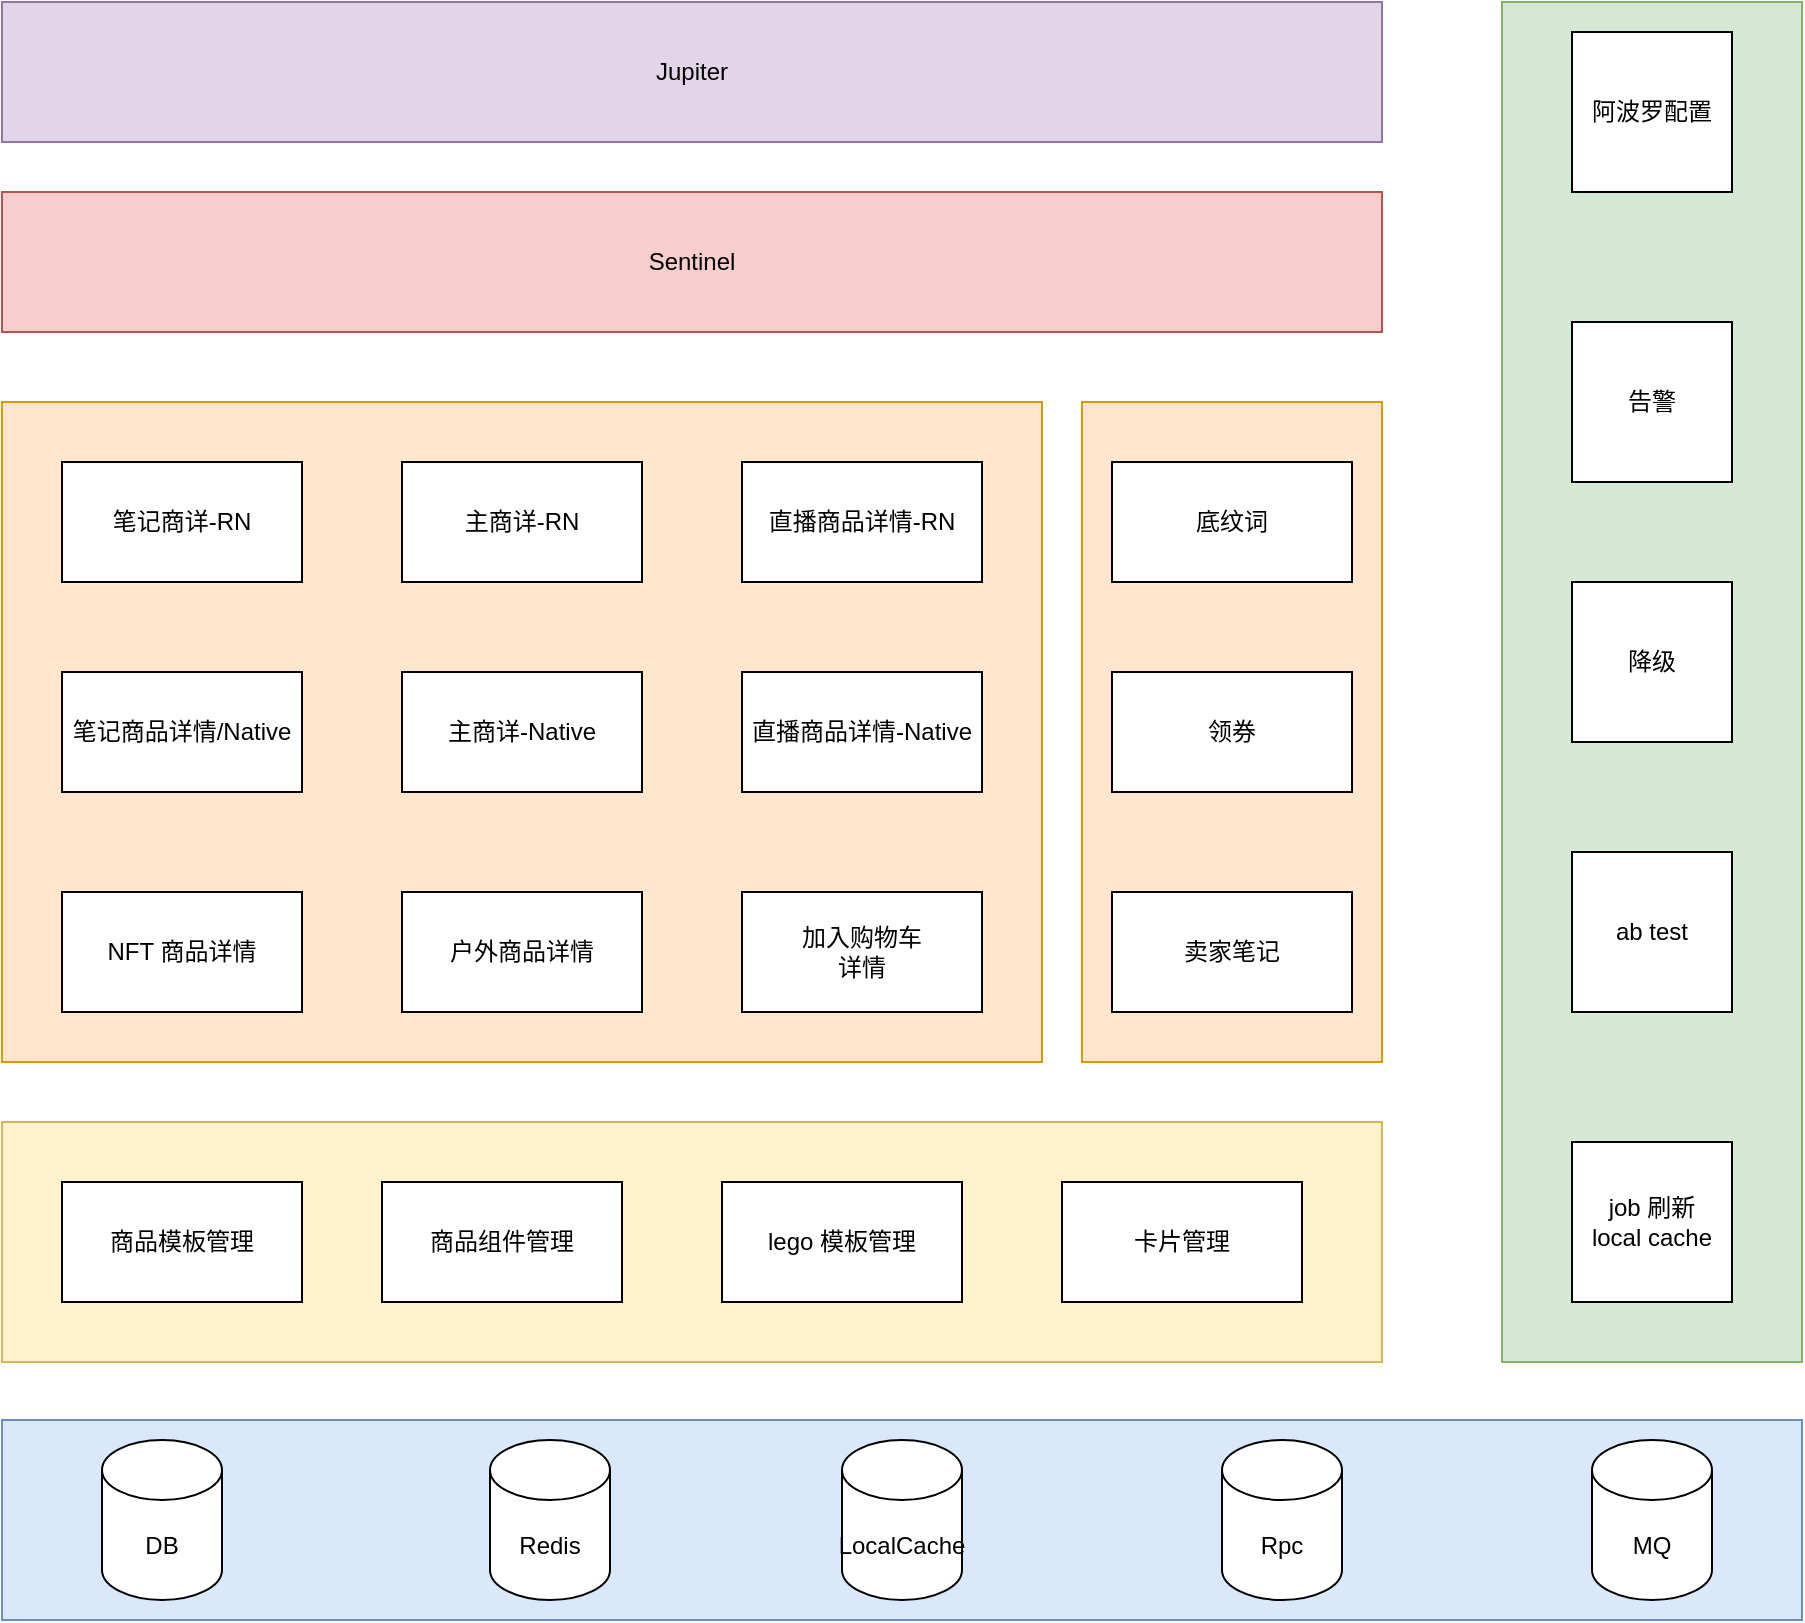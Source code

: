 <mxfile version="21.1.7" type="github">
  <diagram id="jMxdvuOTT5mubzCPgvYy" name="第 1 页">
    <mxGraphModel dx="1434" dy="686" grid="1" gridSize="10" guides="1" tooltips="1" connect="1" arrows="1" fold="1" page="1" pageScale="1" pageWidth="827" pageHeight="1169" math="0" shadow="0">
      <root>
        <mxCell id="0" />
        <mxCell id="1" parent="0" />
        <mxCell id="2N2f7JUQtTN6OCUH74r--1" value="Jupiter" style="rounded=0;whiteSpace=wrap;html=1;fillColor=#e1d5e7;strokeColor=#9673a6;" parent="1" vertex="1">
          <mxGeometry x="170" y="460" width="690" height="70" as="geometry" />
        </mxCell>
        <mxCell id="2N2f7JUQtTN6OCUH74r--3" value="Sentinel" style="rounded=0;whiteSpace=wrap;html=1;fillColor=#f8cecc;strokeColor=#b85450;" parent="1" vertex="1">
          <mxGeometry x="170" y="555" width="690" height="70" as="geometry" />
        </mxCell>
        <mxCell id="2N2f7JUQtTN6OCUH74r--5" value="" style="rounded=0;whiteSpace=wrap;html=1;fillColor=#ffe6cc;strokeColor=#d79b00;" parent="1" vertex="1">
          <mxGeometry x="170" y="660" width="520" height="330" as="geometry" />
        </mxCell>
        <mxCell id="2N2f7JUQtTN6OCUH74r--6" value="笔记商详-RN" style="rounded=0;whiteSpace=wrap;html=1;" parent="1" vertex="1">
          <mxGeometry x="200" y="690" width="120" height="60" as="geometry" />
        </mxCell>
        <mxCell id="2N2f7JUQtTN6OCUH74r--7" value="主商详-RN" style="rounded=0;whiteSpace=wrap;html=1;" parent="1" vertex="1">
          <mxGeometry x="370" y="690" width="120" height="60" as="geometry" />
        </mxCell>
        <mxCell id="2N2f7JUQtTN6OCUH74r--8" value="直播商品详情-RN" style="rounded=0;whiteSpace=wrap;html=1;" parent="1" vertex="1">
          <mxGeometry x="540" y="690" width="120" height="60" as="geometry" />
        </mxCell>
        <mxCell id="2N2f7JUQtTN6OCUH74r--9" value="笔记商品详情/Native" style="rounded=0;whiteSpace=wrap;html=1;" parent="1" vertex="1">
          <mxGeometry x="200" y="795" width="120" height="60" as="geometry" />
        </mxCell>
        <mxCell id="2N2f7JUQtTN6OCUH74r--12" value="户外商品详情" style="rounded=0;whiteSpace=wrap;html=1;" parent="1" vertex="1">
          <mxGeometry x="370" y="905" width="120" height="60" as="geometry" />
        </mxCell>
        <mxCell id="2N2f7JUQtTN6OCUH74r--14" value="加入购物车&lt;br&gt;详情" style="rounded=0;whiteSpace=wrap;html=1;" parent="1" vertex="1">
          <mxGeometry x="540" y="905" width="120" height="60" as="geometry" />
        </mxCell>
        <mxCell id="2N2f7JUQtTN6OCUH74r--15" value="NFT 商品详情" style="rounded=0;whiteSpace=wrap;html=1;" parent="1" vertex="1">
          <mxGeometry x="200" y="905" width="120" height="60" as="geometry" />
        </mxCell>
        <mxCell id="2N2f7JUQtTN6OCUH74r--21" value="" style="rounded=0;whiteSpace=wrap;html=1;fillColor=#dae8fc;strokeColor=#6c8ebf;" parent="1" vertex="1">
          <mxGeometry x="170" y="1169" width="900" height="100" as="geometry" />
        </mxCell>
        <mxCell id="2N2f7JUQtTN6OCUH74r--22" value="DB" style="shape=cylinder3;whiteSpace=wrap;html=1;boundedLbl=1;backgroundOutline=1;size=15;" parent="1" vertex="1">
          <mxGeometry x="220" y="1179" width="60" height="80" as="geometry" />
        </mxCell>
        <mxCell id="2N2f7JUQtTN6OCUH74r--24" value="Redis" style="shape=cylinder3;whiteSpace=wrap;html=1;boundedLbl=1;backgroundOutline=1;size=15;" parent="1" vertex="1">
          <mxGeometry x="414" y="1179" width="60" height="80" as="geometry" />
        </mxCell>
        <mxCell id="2N2f7JUQtTN6OCUH74r--25" value="LocalCache" style="shape=cylinder3;whiteSpace=wrap;html=1;boundedLbl=1;backgroundOutline=1;size=15;" parent="1" vertex="1">
          <mxGeometry x="590" y="1179" width="60" height="80" as="geometry" />
        </mxCell>
        <mxCell id="2N2f7JUQtTN6OCUH74r--26" value="Rpc" style="shape=cylinder3;whiteSpace=wrap;html=1;boundedLbl=1;backgroundOutline=1;size=15;" parent="1" vertex="1">
          <mxGeometry x="780" y="1179" width="60" height="80" as="geometry" />
        </mxCell>
        <mxCell id="2N2f7JUQtTN6OCUH74r--27" value="" style="rounded=0;whiteSpace=wrap;html=1;fillColor=#d5e8d4;strokeColor=#82b366;" parent="1" vertex="1">
          <mxGeometry x="920" y="460" width="150" height="680" as="geometry" />
        </mxCell>
        <mxCell id="2N2f7JUQtTN6OCUH74r--28" value="阿波罗配置" style="whiteSpace=wrap;html=1;aspect=fixed;" parent="1" vertex="1">
          <mxGeometry x="955" y="475" width="80" height="80" as="geometry" />
        </mxCell>
        <mxCell id="2N2f7JUQtTN6OCUH74r--29" value="告警" style="whiteSpace=wrap;html=1;aspect=fixed;" parent="1" vertex="1">
          <mxGeometry x="955" y="620" width="80" height="80" as="geometry" />
        </mxCell>
        <mxCell id="2N2f7JUQtTN6OCUH74r--32" value="MQ" style="shape=cylinder3;whiteSpace=wrap;html=1;boundedLbl=1;backgroundOutline=1;size=15;" parent="1" vertex="1">
          <mxGeometry x="965" y="1179" width="60" height="80" as="geometry" />
        </mxCell>
        <mxCell id="2N2f7JUQtTN6OCUH74r--33" value="降级" style="whiteSpace=wrap;html=1;aspect=fixed;" parent="1" vertex="1">
          <mxGeometry x="955" y="750" width="80" height="80" as="geometry" />
        </mxCell>
        <mxCell id="2N2f7JUQtTN6OCUH74r--34" value="ab test" style="whiteSpace=wrap;html=1;aspect=fixed;" parent="1" vertex="1">
          <mxGeometry x="955" y="885" width="80" height="80" as="geometry" />
        </mxCell>
        <mxCell id="2N2f7JUQtTN6OCUH74r--35" value="job 刷新&lt;br&gt;local cache" style="whiteSpace=wrap;html=1;aspect=fixed;" parent="1" vertex="1">
          <mxGeometry x="955" y="1030" width="80" height="80" as="geometry" />
        </mxCell>
        <mxCell id="ktO8ClSaEMVY0alm_gdH-1" value="" style="rounded=0;whiteSpace=wrap;html=1;fillColor=#fff2cc;strokeColor=#d6b656;" parent="1" vertex="1">
          <mxGeometry x="170" y="1020" width="690" height="120" as="geometry" />
        </mxCell>
        <mxCell id="2N2f7JUQtTN6OCUH74r--18" value="商品模板管理" style="rounded=0;whiteSpace=wrap;html=1;" parent="1" vertex="1">
          <mxGeometry x="200" y="1050" width="120" height="60" as="geometry" />
        </mxCell>
        <mxCell id="2N2f7JUQtTN6OCUH74r--19" value="商品组件管理" style="rounded=0;whiteSpace=wrap;html=1;" parent="1" vertex="1">
          <mxGeometry x="360" y="1050" width="120" height="60" as="geometry" />
        </mxCell>
        <mxCell id="2N2f7JUQtTN6OCUH74r--20" value="lego 模板管理" style="rounded=0;whiteSpace=wrap;html=1;" parent="1" vertex="1">
          <mxGeometry x="530" y="1050" width="120" height="60" as="geometry" />
        </mxCell>
        <mxCell id="ktO8ClSaEMVY0alm_gdH-2" value="卡片管理" style="rounded=0;whiteSpace=wrap;html=1;" parent="1" vertex="1">
          <mxGeometry x="700" y="1050" width="120" height="60" as="geometry" />
        </mxCell>
        <mxCell id="ktO8ClSaEMVY0alm_gdH-3" value="直播商品详情-Native" style="rounded=0;whiteSpace=wrap;html=1;" parent="1" vertex="1">
          <mxGeometry x="540" y="795" width="120" height="60" as="geometry" />
        </mxCell>
        <mxCell id="ktO8ClSaEMVY0alm_gdH-4" value="主商详-Native" style="rounded=0;whiteSpace=wrap;html=1;" parent="1" vertex="1">
          <mxGeometry x="370" y="795" width="120" height="60" as="geometry" />
        </mxCell>
        <mxCell id="ktO8ClSaEMVY0alm_gdH-5" value="" style="rounded=0;whiteSpace=wrap;html=1;fillColor=#ffe6cc;strokeColor=#d79b00;" parent="1" vertex="1">
          <mxGeometry x="710" y="660" width="150" height="330" as="geometry" />
        </mxCell>
        <mxCell id="2N2f7JUQtTN6OCUH74r--11" value="底纹词" style="rounded=0;whiteSpace=wrap;html=1;" parent="1" vertex="1">
          <mxGeometry x="725" y="690" width="120" height="60" as="geometry" />
        </mxCell>
        <mxCell id="ktO8ClSaEMVY0alm_gdH-6" value="领券" style="rounded=0;whiteSpace=wrap;html=1;" parent="1" vertex="1">
          <mxGeometry x="725" y="795" width="120" height="60" as="geometry" />
        </mxCell>
        <mxCell id="ktO8ClSaEMVY0alm_gdH-7" value="卖家笔记" style="rounded=0;whiteSpace=wrap;html=1;" parent="1" vertex="1">
          <mxGeometry x="725" y="905" width="120" height="60" as="geometry" />
        </mxCell>
      </root>
    </mxGraphModel>
  </diagram>
</mxfile>
